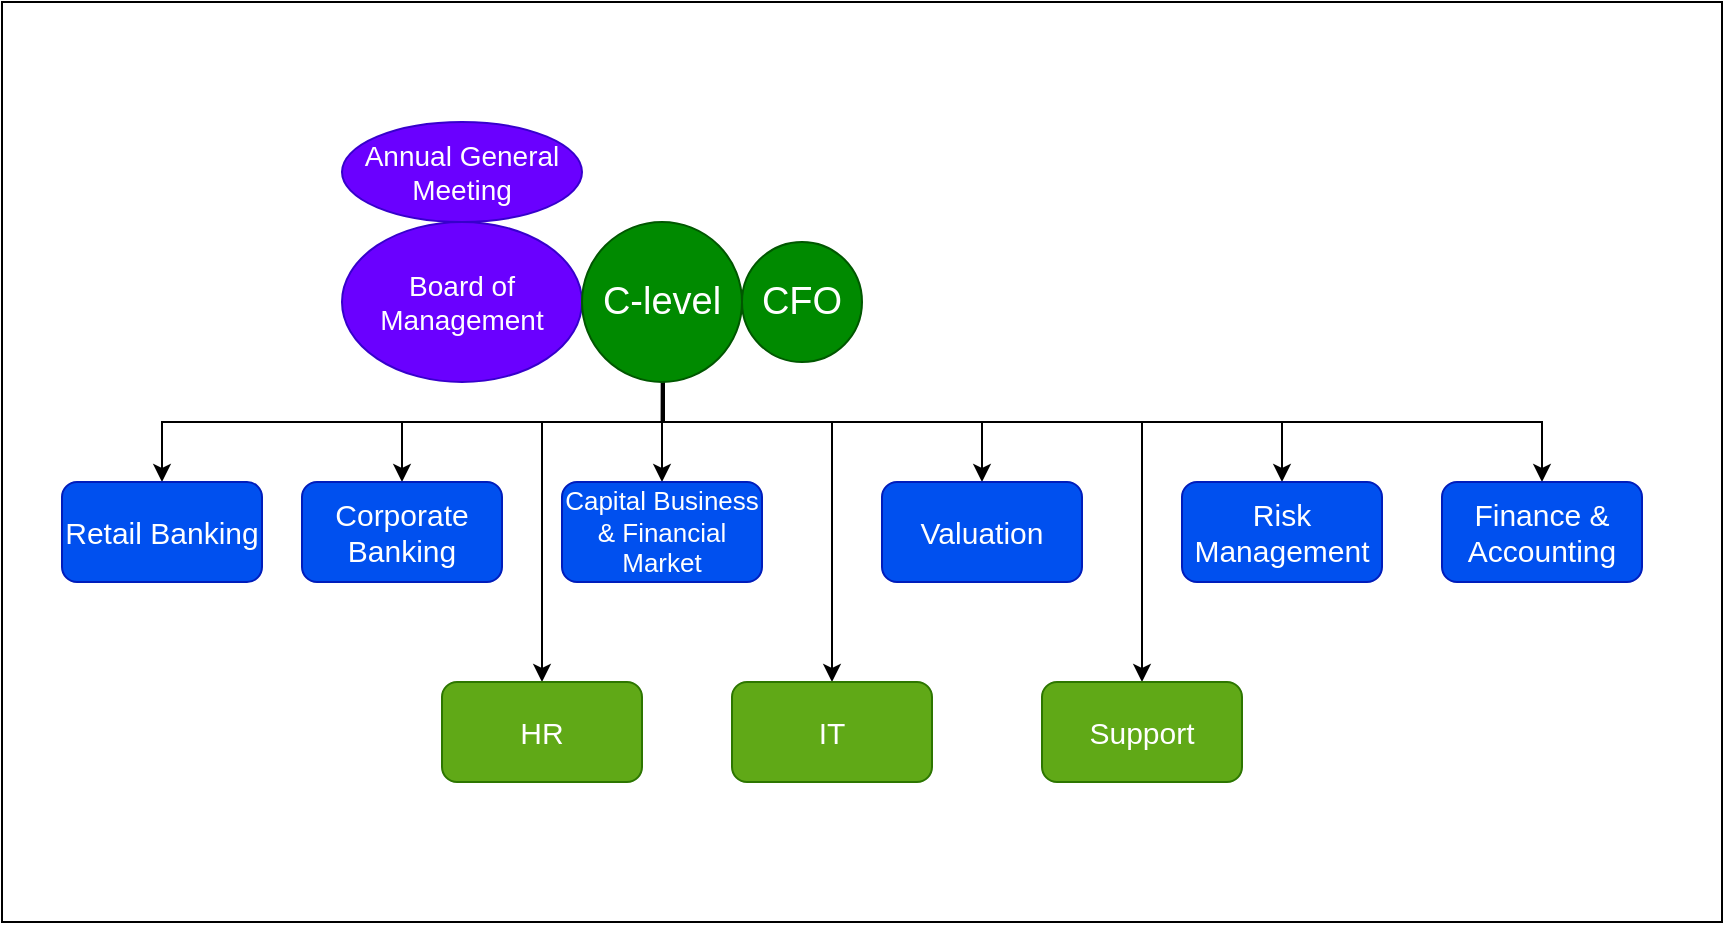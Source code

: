 <mxfile version="10.5.9" type="github"><diagram id="JAuj3yEp18XlxTbJHKnN" name="High Level"><mxGraphModel dx="1394" dy="715" grid="1" gridSize="10" guides="1" tooltips="1" connect="1" arrows="1" fold="1" page="1" pageScale="1" pageWidth="850" pageHeight="1100" math="0" shadow="0"><root><mxCell id="0"/><mxCell id="1" parent="0"/><mxCell id="AT7fmIwrpneSqAbBxDwU-1" value="" style="rounded=0;whiteSpace=wrap;html=1;" vertex="1" parent="1"><mxGeometry x="160" y="180" width="860" height="460" as="geometry"/></mxCell><mxCell id="p1rE3iGRrvi8D9d9gB78-1" value="Annual General Meeting" style="ellipse;whiteSpace=wrap;html=1;fillColor=#6a00ff;strokeColor=#3700CC;fontColor=#ffffff;fontSize=14;" parent="1" vertex="1"><mxGeometry x="330" y="240" width="120" height="50" as="geometry"/></mxCell><mxCell id="p1rE3iGRrvi8D9d9gB78-2" value="Board of Management" style="ellipse;whiteSpace=wrap;html=1;fillColor=#6a00ff;strokeColor=#3700CC;fontColor=#ffffff;fontSize=14;" parent="1" vertex="1"><mxGeometry x="330" y="290" width="120" height="80" as="geometry"/></mxCell><mxCell id="p1rE3iGRrvi8D9d9gB78-3" style="edgeStyle=orthogonalEdgeStyle;rounded=0;orthogonalLoop=1;jettySize=auto;html=1;exitX=0.5;exitY=1;exitDx=0;exitDy=0;entryX=0.5;entryY=0;entryDx=0;entryDy=0;" parent="1" source="p1rE3iGRrvi8D9d9gB78-12" target="p1rE3iGRrvi8D9d9gB78-14" edge="1"><mxGeometry relative="1" as="geometry"><Array as="points"><mxPoint x="490" y="390"/><mxPoint x="240" y="390"/></Array></mxGeometry></mxCell><mxCell id="p1rE3iGRrvi8D9d9gB78-4" style="edgeStyle=orthogonalEdgeStyle;rounded=0;orthogonalLoop=1;jettySize=auto;html=1;entryX=0.5;entryY=0;entryDx=0;entryDy=0;exitX=0.5;exitY=1;exitDx=0;exitDy=0;" parent="1" source="p1rE3iGRrvi8D9d9gB78-12" target="p1rE3iGRrvi8D9d9gB78-15" edge="1"><mxGeometry relative="1" as="geometry"><Array as="points"><mxPoint x="490" y="390"/><mxPoint x="360" y="390"/></Array></mxGeometry></mxCell><mxCell id="p1rE3iGRrvi8D9d9gB78-5" style="edgeStyle=orthogonalEdgeStyle;rounded=0;orthogonalLoop=1;jettySize=auto;html=1;exitX=0.5;exitY=1;exitDx=0;exitDy=0;" parent="1" source="p1rE3iGRrvi8D9d9gB78-12" target="p1rE3iGRrvi8D9d9gB78-16" edge="1"><mxGeometry relative="1" as="geometry"><Array as="points"><mxPoint x="490" y="410"/><mxPoint x="490" y="410"/></Array></mxGeometry></mxCell><mxCell id="p1rE3iGRrvi8D9d9gB78-6" style="edgeStyle=orthogonalEdgeStyle;rounded=0;orthogonalLoop=1;jettySize=auto;html=1;exitX=0.5;exitY=1;exitDx=0;exitDy=0;" parent="1" source="p1rE3iGRrvi8D9d9gB78-12" target="p1rE3iGRrvi8D9d9gB78-17" edge="1"><mxGeometry relative="1" as="geometry"><Array as="points"><mxPoint x="490" y="390"/><mxPoint x="650" y="390"/></Array></mxGeometry></mxCell><mxCell id="p1rE3iGRrvi8D9d9gB78-7" style="edgeStyle=orthogonalEdgeStyle;rounded=0;orthogonalLoop=1;jettySize=auto;html=1;" parent="1" target="p1rE3iGRrvi8D9d9gB78-18" edge="1"><mxGeometry relative="1" as="geometry"><mxPoint x="490" y="370" as="sourcePoint"/><Array as="points"><mxPoint x="490" y="390"/><mxPoint x="800" y="390"/></Array></mxGeometry></mxCell><mxCell id="p1rE3iGRrvi8D9d9gB78-8" style="edgeStyle=orthogonalEdgeStyle;rounded=0;orthogonalLoop=1;jettySize=auto;html=1;" parent="1" target="p1rE3iGRrvi8D9d9gB78-19" edge="1"><mxGeometry relative="1" as="geometry"><mxPoint x="490" y="370" as="sourcePoint"/><Array as="points"><mxPoint x="490" y="390"/><mxPoint x="930" y="390"/></Array></mxGeometry></mxCell><mxCell id="p1rE3iGRrvi8D9d9gB78-9" style="edgeStyle=orthogonalEdgeStyle;rounded=0;orthogonalLoop=1;jettySize=auto;html=1;" parent="1" target="p1rE3iGRrvi8D9d9gB78-21" edge="1"><mxGeometry relative="1" as="geometry"><mxPoint x="490" y="380" as="sourcePoint"/><Array as="points"><mxPoint x="490" y="359"/><mxPoint x="490" y="390"/><mxPoint x="575" y="390"/></Array></mxGeometry></mxCell><mxCell id="p1rE3iGRrvi8D9d9gB78-10" style="edgeStyle=orthogonalEdgeStyle;rounded=0;orthogonalLoop=1;jettySize=auto;html=1;exitX=0.5;exitY=1;exitDx=0;exitDy=0;" parent="1" source="p1rE3iGRrvi8D9d9gB78-12" target="p1rE3iGRrvi8D9d9gB78-20" edge="1"><mxGeometry relative="1" as="geometry"><Array as="points"><mxPoint x="491" y="370"/><mxPoint x="491" y="390"/><mxPoint x="430" y="390"/></Array></mxGeometry></mxCell><mxCell id="p1rE3iGRrvi8D9d9gB78-11" style="edgeStyle=orthogonalEdgeStyle;rounded=0;orthogonalLoop=1;jettySize=auto;html=1;exitX=0.498;exitY=1;exitDx=0;exitDy=0;entryX=0.5;entryY=0;entryDx=0;entryDy=0;exitPerimeter=0;" parent="1" source="p1rE3iGRrvi8D9d9gB78-12" target="p1rE3iGRrvi8D9d9gB78-22" edge="1"><mxGeometry relative="1" as="geometry"><Array as="points"><mxPoint x="490" y="390"/><mxPoint x="730" y="390"/></Array></mxGeometry></mxCell><mxCell id="p1rE3iGRrvi8D9d9gB78-12" value="C-level" style="ellipse;whiteSpace=wrap;html=1;aspect=fixed;fillColor=#008a00;strokeColor=#005700;fontColor=#ffffff;fontSize=19;" parent="1" vertex="1"><mxGeometry x="450" y="290" width="80" height="80" as="geometry"/></mxCell><mxCell id="p1rE3iGRrvi8D9d9gB78-13" value="CFO" style="ellipse;whiteSpace=wrap;html=1;aspect=fixed;fillColor=#008a00;strokeColor=#005700;fontColor=#ffffff;fontSize=19;" parent="1" vertex="1"><mxGeometry x="530" y="300" width="60" height="60" as="geometry"/></mxCell><mxCell id="p1rE3iGRrvi8D9d9gB78-14" value="Retail Banking" style="rounded=1;whiteSpace=wrap;html=1;fillColor=#0050ef;strokeColor=#001DBC;fontColor=#ffffff;fontSize=15;" parent="1" vertex="1"><mxGeometry x="190" y="420" width="100" height="50" as="geometry"/></mxCell><mxCell id="p1rE3iGRrvi8D9d9gB78-15" value="Corporate Banking" style="rounded=1;whiteSpace=wrap;html=1;fillColor=#0050ef;strokeColor=#001DBC;fontColor=#ffffff;fontSize=15;" parent="1" vertex="1"><mxGeometry x="310" y="420" width="100" height="50" as="geometry"/></mxCell><mxCell id="p1rE3iGRrvi8D9d9gB78-16" value="Capital Business &amp;amp; Financial Market" style="rounded=1;whiteSpace=wrap;html=1;fillColor=#0050ef;strokeColor=#001DBC;fontColor=#ffffff;fontSize=13;" parent="1" vertex="1"><mxGeometry x="440" y="420" width="100" height="50" as="geometry"/></mxCell><mxCell id="p1rE3iGRrvi8D9d9gB78-17" value="Valuation" style="rounded=1;whiteSpace=wrap;html=1;fillColor=#0050ef;strokeColor=#001DBC;fontColor=#ffffff;fontSize=15;" parent="1" vertex="1"><mxGeometry x="600" y="420" width="100" height="50" as="geometry"/></mxCell><mxCell id="p1rE3iGRrvi8D9d9gB78-18" value="Risk Management" style="rounded=1;whiteSpace=wrap;html=1;fillColor=#0050ef;strokeColor=#001DBC;fontColor=#ffffff;fontSize=15;" parent="1" vertex="1"><mxGeometry x="750" y="420" width="100" height="50" as="geometry"/></mxCell><mxCell id="p1rE3iGRrvi8D9d9gB78-19" value="Finance &amp;amp; Accounting" style="rounded=1;whiteSpace=wrap;html=1;fillColor=#0050ef;strokeColor=#001DBC;fontColor=#ffffff;fontSize=15;" parent="1" vertex="1"><mxGeometry x="880" y="420" width="100" height="50" as="geometry"/></mxCell><mxCell id="p1rE3iGRrvi8D9d9gB78-20" value="HR" style="rounded=1;whiteSpace=wrap;html=1;fillColor=#60a917;strokeColor=#2D7600;fontColor=#ffffff;fontSize=15;" parent="1" vertex="1"><mxGeometry x="380" y="520" width="100" height="50" as="geometry"/></mxCell><mxCell id="p1rE3iGRrvi8D9d9gB78-21" value="IT" style="rounded=1;whiteSpace=wrap;html=1;fillColor=#60a917;strokeColor=#2D7600;fontColor=#ffffff;fontSize=15;" parent="1" vertex="1"><mxGeometry x="525" y="520" width="100" height="50" as="geometry"/></mxCell><mxCell id="p1rE3iGRrvi8D9d9gB78-22" value="Support" style="rounded=1;whiteSpace=wrap;html=1;fillColor=#60a917;strokeColor=#2D7600;fontColor=#ffffff;fontSize=15;" parent="1" vertex="1"><mxGeometry x="680" y="520" width="100" height="50" as="geometry"/></mxCell></root></mxGraphModel></diagram><diagram id="Bke9J-oMKeP8Jv81YtIc" name="Retail Banking"><mxGraphModel dx="1394" dy="715" grid="1" gridSize="10" guides="1" tooltips="1" connect="1" arrows="1" fold="1" page="1" pageScale="1" pageWidth="850" pageHeight="1100" math="0" shadow="0"><root><mxCell id="rFyavSQcLzZRKS9e0CXX-0"/><mxCell id="rFyavSQcLzZRKS9e0CXX-1" parent="rFyavSQcLzZRKS9e0CXX-0"/><mxCell id="fpwb7tSzQF2pYDFkATiy-0" value="" style="rounded=0;whiteSpace=wrap;html=1;fontSize=14;" vertex="1" parent="rFyavSQcLzZRKS9e0CXX-1"><mxGeometry x="50" y="80" width="820" height="450" as="geometry"/></mxCell><mxCell id="rFyavSQcLzZRKS9e0CXX-2" style="edgeStyle=orthogonalEdgeStyle;rounded=0;orthogonalLoop=1;jettySize=auto;html=1;exitX=0.5;exitY=1;exitDx=0;exitDy=0;" edge="1" parent="rFyavSQcLzZRKS9e0CXX-1" source="rFyavSQcLzZRKS9e0CXX-7" target="rFyavSQcLzZRKS9e0CXX-8"><mxGeometry relative="1" as="geometry"/></mxCell><mxCell id="rFyavSQcLzZRKS9e0CXX-3" style="edgeStyle=orthogonalEdgeStyle;rounded=0;orthogonalLoop=1;jettySize=auto;html=1;exitX=0.5;exitY=1;exitDx=0;exitDy=0;entryX=0.5;entryY=0;entryDx=0;entryDy=0;" edge="1" parent="rFyavSQcLzZRKS9e0CXX-1" source="rFyavSQcLzZRKS9e0CXX-7" target="rFyavSQcLzZRKS9e0CXX-11"><mxGeometry relative="1" as="geometry"/></mxCell><mxCell id="rFyavSQcLzZRKS9e0CXX-4" style="edgeStyle=orthogonalEdgeStyle;rounded=0;orthogonalLoop=1;jettySize=auto;html=1;exitX=0.5;exitY=1;exitDx=0;exitDy=0;entryX=0.5;entryY=0;entryDx=0;entryDy=0;" edge="1" parent="rFyavSQcLzZRKS9e0CXX-1" source="rFyavSQcLzZRKS9e0CXX-7" target="rFyavSQcLzZRKS9e0CXX-12"><mxGeometry relative="1" as="geometry"/></mxCell><mxCell id="rFyavSQcLzZRKS9e0CXX-5" style="edgeStyle=orthogonalEdgeStyle;rounded=0;orthogonalLoop=1;jettySize=auto;html=1;exitX=0.75;exitY=1;exitDx=0;exitDy=0;" edge="1" parent="rFyavSQcLzZRKS9e0CXX-1" source="rFyavSQcLzZRKS9e0CXX-7" target="rFyavSQcLzZRKS9e0CXX-13"><mxGeometry relative="1" as="geometry"><Array as="points"><mxPoint x="400" y="160"/><mxPoint x="400" y="195"/><mxPoint x="615" y="195"/></Array></mxGeometry></mxCell><mxCell id="rFyavSQcLzZRKS9e0CXX-6" style="edgeStyle=orthogonalEdgeStyle;rounded=0;orthogonalLoop=1;jettySize=auto;html=1;entryX=0.5;entryY=0;entryDx=0;entryDy=0;exitX=0.5;exitY=1;exitDx=0;exitDy=0;" edge="1" parent="rFyavSQcLzZRKS9e0CXX-1" source="rFyavSQcLzZRKS9e0CXX-7" target="rFyavSQcLzZRKS9e0CXX-17"><mxGeometry relative="1" as="geometry"/></mxCell><mxCell id="rFyavSQcLzZRKS9e0CXX-7" value="Retail Banking" style="rounded=1;whiteSpace=wrap;html=1;fillColor=#008a00;strokeColor=#005700;fontColor=#ffffff;fontSize=19;" vertex="1" parent="rFyavSQcLzZRKS9e0CXX-1"><mxGeometry x="340" y="100" width="120" height="60" as="geometry"/></mxCell><mxCell id="rFyavSQcLzZRKS9e0CXX-8" value="Policies &amp;amp; Customer Development Dept." style="rounded=1;whiteSpace=wrap;html=1;fillColor=#60a917;strokeColor=#2D7600;fontColor=#ffffff;fontSize=13;" vertex="1" parent="rFyavSQcLzZRKS9e0CXX-1"><mxGeometry x="70" y="230" width="120" height="60" as="geometry"/></mxCell><mxCell id="rFyavSQcLzZRKS9e0CXX-9" style="edgeStyle=orthogonalEdgeStyle;rounded=0;orthogonalLoop=1;jettySize=auto;html=1;entryX=1.005;entryY=0.629;entryDx=0;entryDy=0;entryPerimeter=0;exitX=1;exitY=0.5;exitDx=0;exitDy=0;" edge="1" parent="rFyavSQcLzZRKS9e0CXX-1" source="rFyavSQcLzZRKS9e0CXX-11" target="rFyavSQcLzZRKS9e0CXX-18"><mxGeometry relative="1" as="geometry"><Array as="points"><mxPoint x="370" y="260"/><mxPoint x="370" y="341"/></Array></mxGeometry></mxCell><mxCell id="rFyavSQcLzZRKS9e0CXX-10" style="edgeStyle=orthogonalEdgeStyle;rounded=0;orthogonalLoop=1;jettySize=auto;html=1;exitX=1;exitY=0.75;exitDx=0;exitDy=0;entryX=1;entryY=0.5;entryDx=0;entryDy=0;" edge="1" parent="rFyavSQcLzZRKS9e0CXX-1" source="rFyavSQcLzZRKS9e0CXX-11" target="rFyavSQcLzZRKS9e0CXX-19"><mxGeometry relative="1" as="geometry"><Array as="points"><mxPoint x="350" y="260"/><mxPoint x="370" y="260"/><mxPoint x="370" y="405"/></Array></mxGeometry></mxCell><mxCell id="rFyavSQcLzZRKS9e0CXX-11" value="Credit Assessment Dept." style="rounded=1;whiteSpace=wrap;html=1;fillColor=#60a917;strokeColor=#2D7600;fontColor=#ffffff;fontSize=14;" vertex="1" parent="rFyavSQcLzZRKS9e0CXX-1"><mxGeometry x="230" y="230" width="120" height="60" as="geometry"/></mxCell><mxCell id="rFyavSQcLzZRKS9e0CXX-12" value="Credit Supporting Dept." style="rounded=1;whiteSpace=wrap;html=1;fillColor=#60a917;strokeColor=#2D7600;fontColor=#ffffff;fontSize=14;" vertex="1" parent="rFyavSQcLzZRKS9e0CXX-1"><mxGeometry x="400" y="230" width="120" height="60" as="geometry"/></mxCell><mxCell id="rFyavSQcLzZRKS9e0CXX-13" value="Remmitance" style="rounded=1;whiteSpace=wrap;html=1;fillColor=#60a917;strokeColor=#2D7600;fontColor=#ffffff;fontSize=15;" vertex="1" parent="rFyavSQcLzZRKS9e0CXX-1"><mxGeometry x="555" y="230" width="120" height="60" as="geometry"/></mxCell><mxCell id="rFyavSQcLzZRKS9e0CXX-14" style="edgeStyle=orthogonalEdgeStyle;rounded=0;orthogonalLoop=1;jettySize=auto;html=1;exitX=1;exitY=0.5;exitDx=0;exitDy=0;entryX=1;entryY=0.5;entryDx=0;entryDy=0;" edge="1" parent="rFyavSQcLzZRKS9e0CXX-1" source="rFyavSQcLzZRKS9e0CXX-17" target="rFyavSQcLzZRKS9e0CXX-22"><mxGeometry relative="1" as="geometry"/></mxCell><mxCell id="rFyavSQcLzZRKS9e0CXX-15" style="edgeStyle=orthogonalEdgeStyle;rounded=0;orthogonalLoop=1;jettySize=auto;html=1;entryX=1;entryY=0.6;entryDx=0;entryDy=0;entryPerimeter=0;exitX=1;exitY=0.5;exitDx=0;exitDy=0;" edge="1" parent="rFyavSQcLzZRKS9e0CXX-1" source="rFyavSQcLzZRKS9e0CXX-17" target="rFyavSQcLzZRKS9e0CXX-21"><mxGeometry relative="1" as="geometry"/></mxCell><mxCell id="rFyavSQcLzZRKS9e0CXX-16" style="edgeStyle=orthogonalEdgeStyle;rounded=0;orthogonalLoop=1;jettySize=auto;html=1;entryX=1;entryY=0.6;entryDx=0;entryDy=0;entryPerimeter=0;" edge="1" parent="rFyavSQcLzZRKS9e0CXX-1" target="rFyavSQcLzZRKS9e0CXX-20"><mxGeometry relative="1" as="geometry"><mxPoint x="830" y="260" as="sourcePoint"/><Array as="points"><mxPoint x="850" y="260"/><mxPoint x="850" y="490"/></Array></mxGeometry></mxCell><mxCell id="rFyavSQcLzZRKS9e0CXX-17" value="Card Center" style="rounded=1;whiteSpace=wrap;html=1;fillColor=#60a917;strokeColor=#2D7600;fontColor=#ffffff;fontSize=15;" vertex="1" parent="rFyavSQcLzZRKS9e0CXX-1"><mxGeometry x="710" y="230" width="120" height="60" as="geometry"/></mxCell><mxCell id="rFyavSQcLzZRKS9e0CXX-18" value="Card Payment" style="rounded=0;whiteSpace=wrap;html=1;fontSize=13;fillColor=#b1ddf0;strokeColor=#10739e;" vertex="1" parent="rFyavSQcLzZRKS9e0CXX-1"><mxGeometry x="260" y="310" width="90" height="50" as="geometry"/></mxCell><mxCell id="rFyavSQcLzZRKS9e0CXX-19" value="Marketing &amp;amp; Card Product" style="rounded=0;whiteSpace=wrap;html=1;fontSize=13;fillColor=#b1ddf0;strokeColor=#10739e;" vertex="1" parent="rFyavSQcLzZRKS9e0CXX-1"><mxGeometry x="260" y="380" width="90" height="50" as="geometry"/></mxCell><mxCell id="rFyavSQcLzZRKS9e0CXX-20" value="Card Business" style="rounded=0;whiteSpace=wrap;html=1;fontSize=14;fillColor=#b1ddf0;strokeColor=#10739e;" vertex="1" parent="rFyavSQcLzZRKS9e0CXX-1"><mxGeometry x="740" y="460" width="90" height="50" as="geometry"/></mxCell><mxCell id="rFyavSQcLzZRKS9e0CXX-21" value="Marketing &amp;amp; Card Product" style="rounded=0;whiteSpace=wrap;html=1;fontSize=14;fillColor=#b1ddf0;strokeColor=#10739e;" vertex="1" parent="rFyavSQcLzZRKS9e0CXX-1"><mxGeometry x="740" y="380" width="90" height="50" as="geometry"/></mxCell><mxCell id="rFyavSQcLzZRKS9e0CXX-22" value="Card Payment" style="rounded=0;whiteSpace=wrap;html=1;fontSize=14;fillColor=#b1ddf0;strokeColor=#10739e;" vertex="1" parent="rFyavSQcLzZRKS9e0CXX-1"><mxGeometry x="740" y="310" width="90" height="50" as="geometry"/></mxCell></root></mxGraphModel></diagram><diagram id="pqOGdtlhSsFwTqfaQqwI" name="Corporate Banking"><mxGraphModel dx="1394" dy="715" grid="1" gridSize="10" guides="1" tooltips="1" connect="1" arrows="1" fold="1" page="1" pageScale="1" pageWidth="850" pageHeight="1100" math="0" shadow="0"><root><mxCell id="P_nDRgpR4KxSSP6OX-ja-0"/><mxCell id="P_nDRgpR4KxSSP6OX-ja-1" parent="P_nDRgpR4KxSSP6OX-ja-0"/><mxCell id="Ocaw3PAfzA0mwlzGYxX4-0" value="" style="rounded=0;whiteSpace=wrap;html=1;fontSize=14;" vertex="1" parent="P_nDRgpR4KxSSP6OX-ja-1"><mxGeometry x="15" y="3" width="820" height="450" as="geometry"/></mxCell><mxCell id="P_nDRgpR4KxSSP6OX-ja-2" style="edgeStyle=orthogonalEdgeStyle;rounded=0;orthogonalLoop=1;jettySize=auto;html=1;exitX=0.5;exitY=1;exitDx=0;exitDy=0;" edge="1" parent="P_nDRgpR4KxSSP6OX-ja-1" source="P_nDRgpR4KxSSP6OX-ja-6" target="P_nDRgpR4KxSSP6OX-ja-7"><mxGeometry relative="1" as="geometry"/></mxCell><mxCell id="P_nDRgpR4KxSSP6OX-ja-3" style="edgeStyle=orthogonalEdgeStyle;rounded=0;orthogonalLoop=1;jettySize=auto;html=1;entryX=0.5;entryY=0;entryDx=0;entryDy=0;" edge="1" parent="P_nDRgpR4KxSSP6OX-ja-1" source="P_nDRgpR4KxSSP6OX-ja-6" target="P_nDRgpR4KxSSP6OX-ja-8"><mxGeometry relative="1" as="geometry"/></mxCell><mxCell id="P_nDRgpR4KxSSP6OX-ja-4" style="edgeStyle=orthogonalEdgeStyle;rounded=0;orthogonalLoop=1;jettySize=auto;html=1;entryX=0.5;entryY=0;entryDx=0;entryDy=0;" edge="1" parent="P_nDRgpR4KxSSP6OX-ja-1" source="P_nDRgpR4KxSSP6OX-ja-6" target="P_nDRgpR4KxSSP6OX-ja-11"><mxGeometry relative="1" as="geometry"/></mxCell><mxCell id="P_nDRgpR4KxSSP6OX-ja-5" style="edgeStyle=orthogonalEdgeStyle;rounded=0;orthogonalLoop=1;jettySize=auto;html=1;" edge="1" parent="P_nDRgpR4KxSSP6OX-ja-1" source="P_nDRgpR4KxSSP6OX-ja-6" target="P_nDRgpR4KxSSP6OX-ja-12"><mxGeometry relative="1" as="geometry"><Array as="points"><mxPoint x="355" y="130"/><mxPoint x="635" y="130"/></Array></mxGeometry></mxCell><mxCell id="P_nDRgpR4KxSSP6OX-ja-6" value="Corporate Banking" style="rounded=1;whiteSpace=wrap;html=1;fillColor=#008a00;strokeColor=#005700;fontColor=#ffffff;fontSize=16;" vertex="1" parent="P_nDRgpR4KxSSP6OX-ja-1"><mxGeometry x="295" y="20" width="120" height="60" as="geometry"/></mxCell><mxCell id="P_nDRgpR4KxSSP6OX-ja-7" value="Corpoarate Product&amp;nbsp; Policies Dept." style="rounded=1;whiteSpace=wrap;html=1;fillColor=#60a917;strokeColor=#2D7600;fontColor=#ffffff;fontSize=15;" vertex="1" parent="P_nDRgpR4KxSSP6OX-ja-1"><mxGeometry x="45" y="180" width="120" height="60" as="geometry"/></mxCell><mxCell id="P_nDRgpR4KxSSP6OX-ja-8" value="Corporate Development Dept." style="rounded=1;whiteSpace=wrap;html=1;fillColor=#60a917;strokeColor=#2D7600;fontColor=#ffffff;fontSize=15;" vertex="1" parent="P_nDRgpR4KxSSP6OX-ja-1"><mxGeometry x="215" y="180" width="120" height="60" as="geometry"/></mxCell><mxCell id="P_nDRgpR4KxSSP6OX-ja-9" style="edgeStyle=orthogonalEdgeStyle;rounded=0;orthogonalLoop=1;jettySize=auto;html=1;entryX=1;entryY=0.5;entryDx=0;entryDy=0;exitX=1;exitY=0.5;exitDx=0;exitDy=0;" edge="1" parent="P_nDRgpR4KxSSP6OX-ja-1" source="P_nDRgpR4KxSSP6OX-ja-11" target="P_nDRgpR4KxSSP6OX-ja-13"><mxGeometry relative="1" as="geometry"/></mxCell><mxCell id="P_nDRgpR4KxSSP6OX-ja-10" style="edgeStyle=orthogonalEdgeStyle;rounded=0;orthogonalLoop=1;jettySize=auto;html=1;entryX=1;entryY=0.5;entryDx=0;entryDy=0;exitX=1;exitY=0.5;exitDx=0;exitDy=0;" edge="1" parent="P_nDRgpR4KxSSP6OX-ja-1" source="P_nDRgpR4KxSSP6OX-ja-11" target="P_nDRgpR4KxSSP6OX-ja-14"><mxGeometry relative="1" as="geometry"/></mxCell><mxCell id="P_nDRgpR4KxSSP6OX-ja-11" value="Corporate Credit" style="rounded=1;whiteSpace=wrap;html=1;fillColor=#60a917;strokeColor=#2D7600;fontColor=#ffffff;fontSize=15;" vertex="1" parent="P_nDRgpR4KxSSP6OX-ja-1"><mxGeometry x="395" y="180" width="120" height="60" as="geometry"/></mxCell><mxCell id="P_nDRgpR4KxSSP6OX-ja-12" value="Corporate Supporting Dept." style="rounded=1;whiteSpace=wrap;html=1;fillColor=#60a917;strokeColor=#2D7600;fontColor=#ffffff;fontSize=15;" vertex="1" parent="P_nDRgpR4KxSSP6OX-ja-1"><mxGeometry x="575" y="180" width="120" height="60" as="geometry"/></mxCell><mxCell id="P_nDRgpR4KxSSP6OX-ja-13" value="Client Development Group" style="rounded=0;whiteSpace=wrap;html=1;fillColor=#cce5ff;strokeColor=#36393d;fontSize=15;" vertex="1" parent="P_nDRgpR4KxSSP6OX-ja-1"><mxGeometry x="405" y="260" width="100" height="50" as="geometry"/></mxCell><mxCell id="P_nDRgpR4KxSSP6OX-ja-14" value="Assess Group" style="rounded=0;whiteSpace=wrap;html=1;fillColor=#cce5ff;strokeColor=#36393d;fontSize=15;" vertex="1" parent="P_nDRgpR4KxSSP6OX-ja-1"><mxGeometry x="405" y="330" width="100" height="50" as="geometry"/></mxCell></root></mxGraphModel></diagram><diagram id="uepiMNAOgAFUvb2Rkvjo" name="CB FM"><mxGraphModel dx="1640" dy="841" grid="1" gridSize="10" guides="1" tooltips="1" connect="1" arrows="1" fold="1" page="1" pageScale="1" pageWidth="850" pageHeight="1100" math="0" shadow="0"><root><mxCell id="sZXpLUuFIetjstFKE16q-0"/><mxCell id="sZXpLUuFIetjstFKE16q-1" parent="sZXpLUuFIetjstFKE16q-0"/><mxCell id="iWUTDObisQ5iBc4kANv7-0" value="" style="rounded=0;whiteSpace=wrap;html=1;fontSize=16;" vertex="1" parent="sZXpLUuFIetjstFKE16q-1"><mxGeometry x="30" width="760" height="490" as="geometry"/></mxCell><mxCell id="sZXpLUuFIetjstFKE16q-2" style="edgeStyle=orthogonalEdgeStyle;rounded=0;orthogonalLoop=1;jettySize=auto;html=1;exitX=0.5;exitY=1;exitDx=0;exitDy=0;entryX=0.5;entryY=0;entryDx=0;entryDy=0;fontSize=15;fontColor=#CC0000;" edge="1" parent="sZXpLUuFIetjstFKE16q-1" source="sZXpLUuFIetjstFKE16q-8" target="sZXpLUuFIetjstFKE16q-9"><mxGeometry relative="1" as="geometry"/></mxCell><mxCell id="sZXpLUuFIetjstFKE16q-3" style="edgeStyle=orthogonalEdgeStyle;rounded=0;orthogonalLoop=1;jettySize=auto;html=1;exitX=0.5;exitY=1;exitDx=0;exitDy=0;fontSize=15;fontColor=#CC0000;" edge="1" parent="sZXpLUuFIetjstFKE16q-1" source="sZXpLUuFIetjstFKE16q-8" target="sZXpLUuFIetjstFKE16q-10"><mxGeometry relative="1" as="geometry"/></mxCell><mxCell id="sZXpLUuFIetjstFKE16q-4" style="edgeStyle=orthogonalEdgeStyle;rounded=0;orthogonalLoop=1;jettySize=auto;html=1;fontSize=15;fontColor=#CC0000;exitX=0.5;exitY=0;exitDx=0;exitDy=0;" edge="1" parent="sZXpLUuFIetjstFKE16q-1" source="sZXpLUuFIetjstFKE16q-18" target="sZXpLUuFIetjstFKE16q-19"><mxGeometry relative="1" as="geometry"><mxPoint x="440" y="290" as="sourcePoint"/><Array as="points"><mxPoint x="420" y="110"/><mxPoint x="530" y="110"/></Array></mxGeometry></mxCell><mxCell id="sZXpLUuFIetjstFKE16q-5" style="edgeStyle=orthogonalEdgeStyle;rounded=0;orthogonalLoop=1;jettySize=auto;html=1;exitX=1;exitY=0.5;exitDx=0;exitDy=0;fontSize=15;fontColor=#CC0000;" edge="1" parent="sZXpLUuFIetjstFKE16q-1" source="sZXpLUuFIetjstFKE16q-8" target="sZXpLUuFIetjstFKE16q-20"><mxGeometry relative="1" as="geometry"><Array as="points"><mxPoint x="420" y="50"/><mxPoint x="420" y="110"/><mxPoint x="710" y="110"/></Array></mxGeometry></mxCell><mxCell id="sZXpLUuFIetjstFKE16q-6" style="edgeStyle=orthogonalEdgeStyle;rounded=0;orthogonalLoop=1;jettySize=auto;html=1;exitX=0.75;exitY=1;exitDx=0;exitDy=0;fontSize=15;fontColor=#CC0000;" edge="1" parent="sZXpLUuFIetjstFKE16q-1" source="sZXpLUuFIetjstFKE16q-8" target="sZXpLUuFIetjstFKE16q-17"><mxGeometry relative="1" as="geometry"><Array as="points"><mxPoint x="420" y="80"/><mxPoint x="420" y="260"/><mxPoint x="690" y="260"/></Array></mxGeometry></mxCell><mxCell id="sZXpLUuFIetjstFKE16q-7" style="edgeStyle=orthogonalEdgeStyle;rounded=0;orthogonalLoop=1;jettySize=auto;html=1;exitX=0.75;exitY=1;exitDx=0;exitDy=0;entryX=0.5;entryY=0;entryDx=0;entryDy=0;fontSize=15;fontColor=#CC0000;" edge="1" parent="sZXpLUuFIetjstFKE16q-1" source="sZXpLUuFIetjstFKE16q-8" target="sZXpLUuFIetjstFKE16q-14"><mxGeometry relative="1" as="geometry"><Array as="points"><mxPoint x="420" y="80"/><mxPoint x="420" y="260"/><mxPoint x="220" y="260"/></Array></mxGeometry></mxCell><mxCell id="sZXpLUuFIetjstFKE16q-8" value="&lt;font style=&quot;font-size: 17px&quot;&gt;&lt;b&gt;CB &amp;amp;FM&lt;/b&gt;&lt;/font&gt;" style="rounded=1;whiteSpace=wrap;html=1;fillColor=#008a00;strokeColor=#005700;fontColor=#ffffff;" vertex="1" parent="sZXpLUuFIetjstFKE16q-1"><mxGeometry x="360" y="20" width="120" height="60" as="geometry"/></mxCell><mxCell id="sZXpLUuFIetjstFKE16q-9" value="COMM" style="rounded=1;whiteSpace=wrap;html=1;fillColor=#60a917;strokeColor=#2D7600;fontColor=#ffffff;fontSize=15;" vertex="1" parent="sZXpLUuFIetjstFKE16q-1"><mxGeometry x="50" y="140" width="120" height="60" as="geometry"/></mxCell><mxCell id="sZXpLUuFIetjstFKE16q-10" value="NBFI" style="rounded=1;whiteSpace=wrap;html=1;fillColor=#60a917;strokeColor=#2D7600;fontColor=#ffffff;fontSize=15;" vertex="1" parent="sZXpLUuFIetjstFKE16q-1"><mxGeometry x="250" y="140" width="120" height="60" as="geometry"/></mxCell><mxCell id="sZXpLUuFIetjstFKE16q-12" style="edgeStyle=orthogonalEdgeStyle;rounded=0;orthogonalLoop=1;jettySize=auto;html=1;exitX=0;exitY=0.5;exitDx=0;exitDy=0;entryX=0;entryY=0.5;entryDx=0;entryDy=0;fontSize=15;fontColor=#CC0000;" edge="1" parent="sZXpLUuFIetjstFKE16q-1" source="sZXpLUuFIetjstFKE16q-14" target="sZXpLUuFIetjstFKE16q-21"><mxGeometry relative="1" as="geometry"/></mxCell><mxCell id="sZXpLUuFIetjstFKE16q-13" style="edgeStyle=orthogonalEdgeStyle;rounded=0;orthogonalLoop=1;jettySize=auto;html=1;exitX=0;exitY=0.5;exitDx=0;exitDy=0;entryX=0;entryY=0.5;entryDx=0;entryDy=0;fontSize=15;fontColor=#CC0000;" edge="1" parent="sZXpLUuFIetjstFKE16q-1" source="sZXpLUuFIetjstFKE16q-14" target="sZXpLUuFIetjstFKE16q-22"><mxGeometry relative="1" as="geometry"><Array as="points"><mxPoint x="140" y="310"/><mxPoint x="140" y="445"/></Array></mxGeometry></mxCell><mxCell id="sZXpLUuFIetjstFKE16q-14" value="MM" style="rounded=1;whiteSpace=wrap;html=1;fillColor=#60a917;strokeColor=#2D7600;fontColor=#ffffff;fontSize=15;" vertex="1" parent="sZXpLUuFIetjstFKE16q-1"><mxGeometry x="160" y="280" width="120" height="60" as="geometry"/></mxCell><mxCell id="sZXpLUuFIetjstFKE16q-15" style="edgeStyle=orthogonalEdgeStyle;rounded=0;orthogonalLoop=1;jettySize=auto;html=1;entryX=0;entryY=0.5;entryDx=0;entryDy=0;fontSize=15;fontColor=#CC0000;" edge="1" parent="sZXpLUuFIetjstFKE16q-1" target="sZXpLUuFIetjstFKE16q-23"><mxGeometry relative="1" as="geometry"><mxPoint x="630" y="330" as="sourcePoint"/><Array as="points"><mxPoint x="630" y="310"/><mxPoint x="600" y="310"/><mxPoint x="600" y="385"/></Array></mxGeometry></mxCell><mxCell id="sZXpLUuFIetjstFKE16q-16" value="" style="edgeStyle=orthogonalEdgeStyle;rounded=0;orthogonalLoop=1;jettySize=auto;html=1;fontSize=15;fontColor=#CC0000;entryX=0;entryY=0.5;entryDx=0;entryDy=0;" edge="1" parent="sZXpLUuFIetjstFKE16q-1" source="sZXpLUuFIetjstFKE16q-17" target="sZXpLUuFIetjstFKE16q-24"><mxGeometry relative="1" as="geometry"><mxPoint x="630" y="460" as="targetPoint"/><Array as="points"><mxPoint x="600" y="310"/><mxPoint x="600" y="445"/></Array></mxGeometry></mxCell><mxCell id="sZXpLUuFIetjstFKE16q-17" value="Bond" style="rounded=1;whiteSpace=wrap;html=1;fillColor=#60a917;strokeColor=#2D7600;fontColor=#ffffff;fontSize=15;" vertex="1" parent="sZXpLUuFIetjstFKE16q-1"><mxGeometry x="626" y="280" width="120" height="60" as="geometry"/></mxCell><mxCell id="sZXpLUuFIetjstFKE16q-18" value="Capital Market" style="rounded=1;whiteSpace=wrap;html=1;fillColor=#60a917;strokeColor=#2D7600;fontColor=#ffffff;fontSize=15;" vertex="1" parent="sZXpLUuFIetjstFKE16q-1"><mxGeometry x="360" y="280" width="120" height="60" as="geometry"/></mxCell><mxCell id="sZXpLUuFIetjstFKE16q-19" value="FX Trading" style="rounded=1;whiteSpace=wrap;html=1;fillColor=#60a917;strokeColor=#2D7600;fontColor=#ffffff;fontSize=15;" vertex="1" parent="sZXpLUuFIetjstFKE16q-1"><mxGeometry x="470" y="140" width="120" height="60" as="geometry"/></mxCell><mxCell id="sZXpLUuFIetjstFKE16q-20" value="FX Sale" style="rounded=1;whiteSpace=wrap;html=1;fillColor=#60a917;strokeColor=#2D7600;fontColor=#ffffff;fontSize=15;" vertex="1" parent="sZXpLUuFIetjstFKE16q-1"><mxGeometry x="650" y="140" width="120" height="60" as="geometry"/></mxCell><mxCell id="sZXpLUuFIetjstFKE16q-21" value="MM Banking" style="rounded=0;whiteSpace=wrap;html=1;fontSize=15;fillColor=#b1ddf0;strokeColor=#10739e;" vertex="1" parent="sZXpLUuFIetjstFKE16q-1"><mxGeometry x="170" y="370" width="120" height="30" as="geometry"/></mxCell><mxCell id="sZXpLUuFIetjstFKE16q-22" value="MM Trading" style="rounded=0;whiteSpace=wrap;html=1;fontSize=15;fillColor=#b1ddf0;strokeColor=#10739e;" vertex="1" parent="sZXpLUuFIetjstFKE16q-1"><mxGeometry x="170" y="430" width="120" height="30" as="geometry"/></mxCell><mxCell id="sZXpLUuFIetjstFKE16q-23" value="Bond Issuing" style="rounded=0;whiteSpace=wrap;html=1;fontSize=15;fillColor=#b1ddf0;strokeColor=#10739e;" vertex="1" parent="sZXpLUuFIetjstFKE16q-1"><mxGeometry x="636" y="370" width="120" height="30" as="geometry"/></mxCell><mxCell id="sZXpLUuFIetjstFKE16q-24" value="Bond Trading" style="rounded=0;whiteSpace=wrap;html=1;fontSize=15;fillColor=#b1ddf0;strokeColor=#10739e;" vertex="1" parent="sZXpLUuFIetjstFKE16q-1"><mxGeometry x="636" y="430" width="120" height="30" as="geometry"/></mxCell></root></mxGraphModel></diagram><diagram id="gx50Ql2sexuc-A5BWeU5" name="Risk Management"><mxGraphModel dx="1394" dy="715" grid="1" gridSize="10" guides="1" tooltips="1" connect="1" arrows="1" fold="1" page="1" pageScale="1" pageWidth="850" pageHeight="1100" math="0" shadow="0"><root><mxCell id="TKfgciW8slw7aIzmjfCE-0"/><mxCell id="TKfgciW8slw7aIzmjfCE-1" parent="TKfgciW8slw7aIzmjfCE-0"/><mxCell id="EqKmWVt67Tc8Zudecpg8-0" value="" style="rounded=0;whiteSpace=wrap;html=1;fontSize=16;" vertex="1" parent="TKfgciW8slw7aIzmjfCE-1"><mxGeometry x="40" y="40" width="651" height="300" as="geometry"/></mxCell><mxCell id="TKfgciW8slw7aIzmjfCE-2" style="edgeStyle=orthogonalEdgeStyle;rounded=0;orthogonalLoop=1;jettySize=auto;html=1;exitX=0.5;exitY=1;exitDx=0;exitDy=0;entryX=0.5;entryY=0;entryDx=0;entryDy=0;" edge="1" parent="TKfgciW8slw7aIzmjfCE-1" source="TKfgciW8slw7aIzmjfCE-5" target="TKfgciW8slw7aIzmjfCE-8"><mxGeometry relative="1" as="geometry"/></mxCell><mxCell id="TKfgciW8slw7aIzmjfCE-3" style="edgeStyle=orthogonalEdgeStyle;rounded=0;orthogonalLoop=1;jettySize=auto;html=1;" edge="1" parent="TKfgciW8slw7aIzmjfCE-1" source="TKfgciW8slw7aIzmjfCE-5" target="TKfgciW8slw7aIzmjfCE-9"><mxGeometry relative="1" as="geometry"/></mxCell><mxCell id="TKfgciW8slw7aIzmjfCE-4" style="edgeStyle=orthogonalEdgeStyle;rounded=0;orthogonalLoop=1;jettySize=auto;html=1;" edge="1" parent="TKfgciW8slw7aIzmjfCE-1" source="TKfgciW8slw7aIzmjfCE-5" target="TKfgciW8slw7aIzmjfCE-10"><mxGeometry relative="1" as="geometry"><Array as="points"><mxPoint x="380" y="140"/><mxPoint x="610" y="140"/></Array></mxGeometry></mxCell><mxCell id="TKfgciW8slw7aIzmjfCE-5" value="Risk Management" style="rounded=1;whiteSpace=wrap;html=1;fillColor=#008a00;strokeColor=#005700;fontColor=#ffffff;fontSize=16;" vertex="1" parent="TKfgciW8slw7aIzmjfCE-1"><mxGeometry x="320" y="60" width="120" height="60" as="geometry"/></mxCell><mxCell id="TKfgciW8slw7aIzmjfCE-6" style="edgeStyle=orthogonalEdgeStyle;rounded=0;orthogonalLoop=1;jettySize=auto;html=1;entryX=0;entryY=0.5;entryDx=0;entryDy=0;" edge="1" parent="TKfgciW8slw7aIzmjfCE-1" source="TKfgciW8slw7aIzmjfCE-8" target="TKfgciW8slw7aIzmjfCE-11"><mxGeometry relative="1" as="geometry"><Array as="points"><mxPoint x="60" y="190"/><mxPoint x="60" y="255"/></Array></mxGeometry></mxCell><mxCell id="TKfgciW8slw7aIzmjfCE-7" style="edgeStyle=orthogonalEdgeStyle;rounded=0;orthogonalLoop=1;jettySize=auto;html=1;exitX=0;exitY=0.25;exitDx=0;exitDy=0;entryX=0;entryY=0.5;entryDx=0;entryDy=0;" edge="1" parent="TKfgciW8slw7aIzmjfCE-1" source="TKfgciW8slw7aIzmjfCE-8" target="TKfgciW8slw7aIzmjfCE-12"><mxGeometry relative="1" as="geometry"><Array as="points"><mxPoint x="80" y="190"/><mxPoint x="60" y="190"/><mxPoint x="60" y="305"/></Array></mxGeometry></mxCell><mxCell id="TKfgciW8slw7aIzmjfCE-8" value="Functional Department 1" style="rounded=1;whiteSpace=wrap;html=1;fillColor=#60a917;strokeColor=#2D7600;fontColor=#ffffff;fontSize=15;" vertex="1" parent="TKfgciW8slw7aIzmjfCE-1"><mxGeometry x="80" y="160" width="120" height="60" as="geometry"/></mxCell><mxCell id="TKfgciW8slw7aIzmjfCE-9" value="&lt;span style=&quot;font-size: 15px;&quot;&gt;Functional Department 2&lt;/span&gt;" style="rounded=1;whiteSpace=wrap;html=1;fillColor=#60a917;strokeColor=#2D7600;fontColor=#ffffff;fontSize=15;" vertex="1" parent="TKfgciW8slw7aIzmjfCE-1"><mxGeometry x="320" y="160" width="120" height="60" as="geometry"/></mxCell><mxCell id="TKfgciW8slw7aIzmjfCE-10" value="&lt;span style=&quot;font-size: 15px;&quot;&gt;Functional Department 3&lt;/span&gt;" style="rounded=1;whiteSpace=wrap;html=1;fillColor=#60a917;strokeColor=#2D7600;fontColor=#ffffff;fontSize=15;" vertex="1" parent="TKfgciW8slw7aIzmjfCE-1"><mxGeometry x="550" y="160" width="120" height="60" as="geometry"/></mxCell><mxCell id="TKfgciW8slw7aIzmjfCE-11" value="Sub 1" style="rounded=0;whiteSpace=wrap;html=1;fillColor=#b1ddf0;strokeColor=#10739e;fontSize=14;" vertex="1" parent="TKfgciW8slw7aIzmjfCE-1"><mxGeometry x="80" y="240" width="120" height="30" as="geometry"/></mxCell><mxCell id="TKfgciW8slw7aIzmjfCE-12" value="Sub2" style="rounded=0;whiteSpace=wrap;html=1;fillColor=#b1ddf0;strokeColor=#10739e;fontSize=14;" vertex="1" parent="TKfgciW8slw7aIzmjfCE-1"><mxGeometry x="80" y="290" width="120" height="30" as="geometry"/></mxCell></root></mxGraphModel></diagram><diagram id="b4-fn1W47I3y0GPJ56AH" name="Valuation"><mxGraphModel dx="432" dy="705" grid="1" gridSize="10" guides="1" tooltips="1" connect="1" arrows="1" fold="1" page="1" pageScale="1" pageWidth="850" pageHeight="1100" math="0" shadow="0"><root><mxCell id="BaoHD-ABj8fSBWDN9gX1-0"/><mxCell id="BaoHD-ABj8fSBWDN9gX1-1" parent="BaoHD-ABj8fSBWDN9gX1-0"/><mxCell id="O9c_MAiKZrvEbu2rJHPK-0" value="" style="rounded=0;whiteSpace=wrap;html=1;fontSize=16;" vertex="1" parent="BaoHD-ABj8fSBWDN9gX1-1"><mxGeometry x="40" y="40" width="651" height="300" as="geometry"/></mxCell><mxCell id="O9c_MAiKZrvEbu2rJHPK-1" style="edgeStyle=orthogonalEdgeStyle;rounded=0;orthogonalLoop=1;jettySize=auto;html=1;exitX=0.5;exitY=1;exitDx=0;exitDy=0;entryX=0.5;entryY=0;entryDx=0;entryDy=0;" edge="1" parent="BaoHD-ABj8fSBWDN9gX1-1" source="O9c_MAiKZrvEbu2rJHPK-4" target="O9c_MAiKZrvEbu2rJHPK-7"><mxGeometry relative="1" as="geometry"/></mxCell><mxCell id="O9c_MAiKZrvEbu2rJHPK-2" style="edgeStyle=orthogonalEdgeStyle;rounded=0;orthogonalLoop=1;jettySize=auto;html=1;" edge="1" parent="BaoHD-ABj8fSBWDN9gX1-1" source="O9c_MAiKZrvEbu2rJHPK-4" target="O9c_MAiKZrvEbu2rJHPK-8"><mxGeometry relative="1" as="geometry"/></mxCell><mxCell id="O9c_MAiKZrvEbu2rJHPK-3" style="edgeStyle=orthogonalEdgeStyle;rounded=0;orthogonalLoop=1;jettySize=auto;html=1;" edge="1" parent="BaoHD-ABj8fSBWDN9gX1-1" source="O9c_MAiKZrvEbu2rJHPK-4" target="O9c_MAiKZrvEbu2rJHPK-9"><mxGeometry relative="1" as="geometry"><Array as="points"><mxPoint x="380" y="140"/><mxPoint x="610" y="140"/></Array></mxGeometry></mxCell><mxCell id="O9c_MAiKZrvEbu2rJHPK-4" value="Valuation" style="rounded=1;whiteSpace=wrap;html=1;fillColor=#008a00;strokeColor=#005700;fontColor=#ffffff;fontSize=16;" vertex="1" parent="BaoHD-ABj8fSBWDN9gX1-1"><mxGeometry x="320" y="60" width="120" height="60" as="geometry"/></mxCell><mxCell id="O9c_MAiKZrvEbu2rJHPK-5" style="edgeStyle=orthogonalEdgeStyle;rounded=0;orthogonalLoop=1;jettySize=auto;html=1;entryX=0;entryY=0.5;entryDx=0;entryDy=0;" edge="1" parent="BaoHD-ABj8fSBWDN9gX1-1" source="O9c_MAiKZrvEbu2rJHPK-7" target="O9c_MAiKZrvEbu2rJHPK-10"><mxGeometry relative="1" as="geometry"><Array as="points"><mxPoint x="60" y="190"/><mxPoint x="60" y="255"/></Array></mxGeometry></mxCell><mxCell id="O9c_MAiKZrvEbu2rJHPK-6" style="edgeStyle=orthogonalEdgeStyle;rounded=0;orthogonalLoop=1;jettySize=auto;html=1;exitX=0;exitY=0.25;exitDx=0;exitDy=0;entryX=0;entryY=0.5;entryDx=0;entryDy=0;" edge="1" parent="BaoHD-ABj8fSBWDN9gX1-1" source="O9c_MAiKZrvEbu2rJHPK-7" target="O9c_MAiKZrvEbu2rJHPK-11"><mxGeometry relative="1" as="geometry"><Array as="points"><mxPoint x="80" y="190"/><mxPoint x="60" y="190"/><mxPoint x="60" y="305"/></Array></mxGeometry></mxCell><mxCell id="O9c_MAiKZrvEbu2rJHPK-7" value="Functional Department 1" style="rounded=1;whiteSpace=wrap;html=1;fillColor=#60a917;strokeColor=#2D7600;fontColor=#ffffff;fontSize=15;" vertex="1" parent="BaoHD-ABj8fSBWDN9gX1-1"><mxGeometry x="80" y="160" width="120" height="60" as="geometry"/></mxCell><mxCell id="O9c_MAiKZrvEbu2rJHPK-8" value="&lt;span style=&quot;font-size: 15px;&quot;&gt;Functional Department 2&lt;/span&gt;" style="rounded=1;whiteSpace=wrap;html=1;fillColor=#60a917;strokeColor=#2D7600;fontColor=#ffffff;fontSize=15;" vertex="1" parent="BaoHD-ABj8fSBWDN9gX1-1"><mxGeometry x="320" y="160" width="120" height="60" as="geometry"/></mxCell><mxCell id="O9c_MAiKZrvEbu2rJHPK-9" value="&lt;span style=&quot;font-size: 15px;&quot;&gt;Functional Department 3&lt;/span&gt;" style="rounded=1;whiteSpace=wrap;html=1;fillColor=#60a917;strokeColor=#2D7600;fontColor=#ffffff;fontSize=15;" vertex="1" parent="BaoHD-ABj8fSBWDN9gX1-1"><mxGeometry x="550" y="160" width="120" height="60" as="geometry"/></mxCell><mxCell id="O9c_MAiKZrvEbu2rJHPK-10" value="Sub 1" style="rounded=0;whiteSpace=wrap;html=1;fillColor=#b1ddf0;strokeColor=#10739e;fontSize=14;" vertex="1" parent="BaoHD-ABj8fSBWDN9gX1-1"><mxGeometry x="80" y="240" width="120" height="30" as="geometry"/></mxCell><mxCell id="O9c_MAiKZrvEbu2rJHPK-11" value="Sub2" style="rounded=0;whiteSpace=wrap;html=1;fillColor=#b1ddf0;strokeColor=#10739e;fontSize=14;" vertex="1" parent="BaoHD-ABj8fSBWDN9gX1-1"><mxGeometry x="80" y="290" width="120" height="30" as="geometry"/></mxCell></root></mxGraphModel></diagram></mxfile>